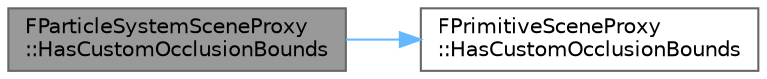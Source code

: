 digraph "FParticleSystemSceneProxy::HasCustomOcclusionBounds"
{
 // INTERACTIVE_SVG=YES
 // LATEX_PDF_SIZE
  bgcolor="transparent";
  edge [fontname=Helvetica,fontsize=10,labelfontname=Helvetica,labelfontsize=10];
  node [fontname=Helvetica,fontsize=10,shape=box,height=0.2,width=0.4];
  rankdir="LR";
  Node1 [id="Node000001",label="FParticleSystemSceneProxy\l::HasCustomOcclusionBounds",height=0.2,width=0.4,color="gray40", fillcolor="grey60", style="filled", fontcolor="black",tooltip="Returns whether the proxy utilizes custom occlusion bounds or not."];
  Node1 -> Node2 [id="edge1_Node000001_Node000002",color="steelblue1",style="solid",tooltip=" "];
  Node2 [id="Node000002",label="FPrimitiveSceneProxy\l::HasCustomOcclusionBounds",height=0.2,width=0.4,color="grey40", fillcolor="white", style="filled",URL="$d4/de9/classFPrimitiveSceneProxy.html#ad8c6cd9e064337e6ada469b416d2e8a6",tooltip="Returns whether the proxy utilizes custom occlusion bounds or not."];
}
